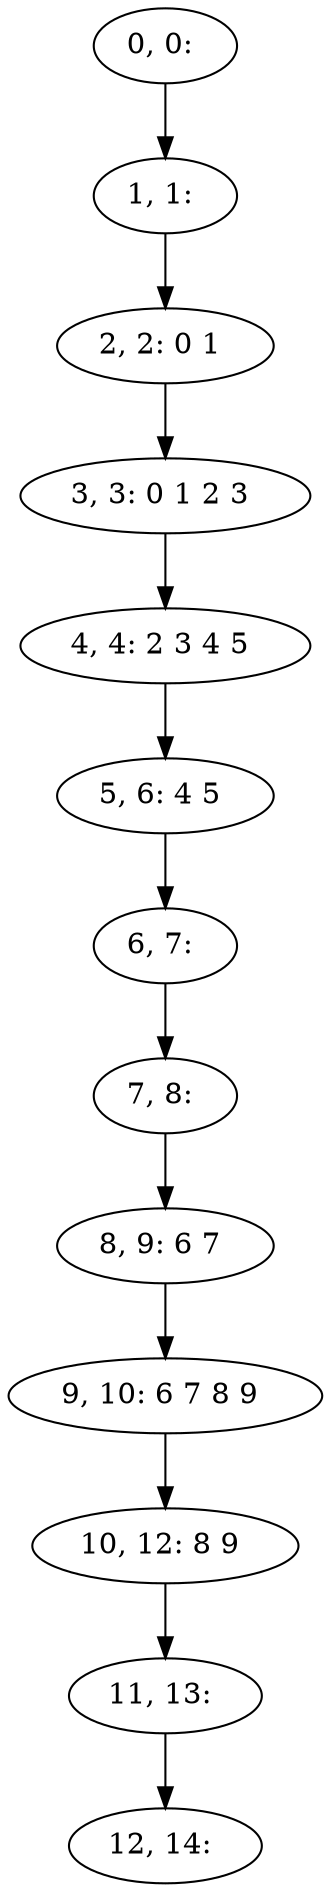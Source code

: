 digraph G {
0[label="0, 0: "];
1[label="1, 1: "];
2[label="2, 2: 0 1 "];
3[label="3, 3: 0 1 2 3 "];
4[label="4, 4: 2 3 4 5 "];
5[label="5, 6: 4 5 "];
6[label="6, 7: "];
7[label="7, 8: "];
8[label="8, 9: 6 7 "];
9[label="9, 10: 6 7 8 9 "];
10[label="10, 12: 8 9 "];
11[label="11, 13: "];
12[label="12, 14: "];
0->1 ;
1->2 ;
2->3 ;
3->4 ;
4->5 ;
5->6 ;
6->7 ;
7->8 ;
8->9 ;
9->10 ;
10->11 ;
11->12 ;
}

